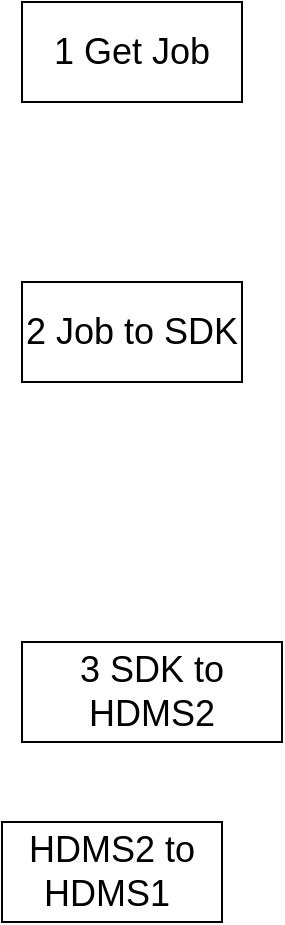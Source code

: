 <mxfile pages="1" version="11.2.7" type="github"><diagram id="0W20LxqxkBJyX39DikXS" name="Page-1"><mxGraphModel dx="1088" dy="613" grid="1" gridSize="10" guides="1" tooltips="1" connect="1" arrows="1" fold="1" page="1" pageScale="1" pageWidth="827" pageHeight="1169" math="0" shadow="0"><root><mxCell id="0"/><mxCell id="1" parent="0"/><mxCell id="JaQfk_sVynB40wvJG2ms-1" value="&lt;font style=&quot;font-size: 18px&quot;&gt;1 Get Job&lt;/font&gt;" style="rounded=0;whiteSpace=wrap;html=1;" vertex="1" parent="1"><mxGeometry x="120" y="100" width="110" height="50" as="geometry"/></mxCell><mxCell id="JaQfk_sVynB40wvJG2ms-2" value="&lt;font style=&quot;font-size: 18px&quot;&gt;2 Job to SDK&lt;/font&gt;" style="rounded=0;whiteSpace=wrap;html=1;" vertex="1" parent="1"><mxGeometry x="120" y="240" width="110" height="50" as="geometry"/></mxCell><mxCell id="JaQfk_sVynB40wvJG2ms-3" value="&lt;font style=&quot;font-size: 18px&quot;&gt;3 SDK to HDMS2&lt;/font&gt;" style="rounded=0;whiteSpace=wrap;html=1;" vertex="1" parent="1"><mxGeometry x="120" y="420" width="130" height="50" as="geometry"/></mxCell><mxCell id="JaQfk_sVynB40wvJG2ms-4" value="&lt;font style=&quot;font-size: 18px&quot;&gt;HDMS2 to HDMS1&amp;nbsp;&lt;/font&gt;" style="rounded=0;whiteSpace=wrap;html=1;" vertex="1" parent="1"><mxGeometry x="110" y="510" width="110" height="50" as="geometry"/></mxCell></root></mxGraphModel></diagram></mxfile>